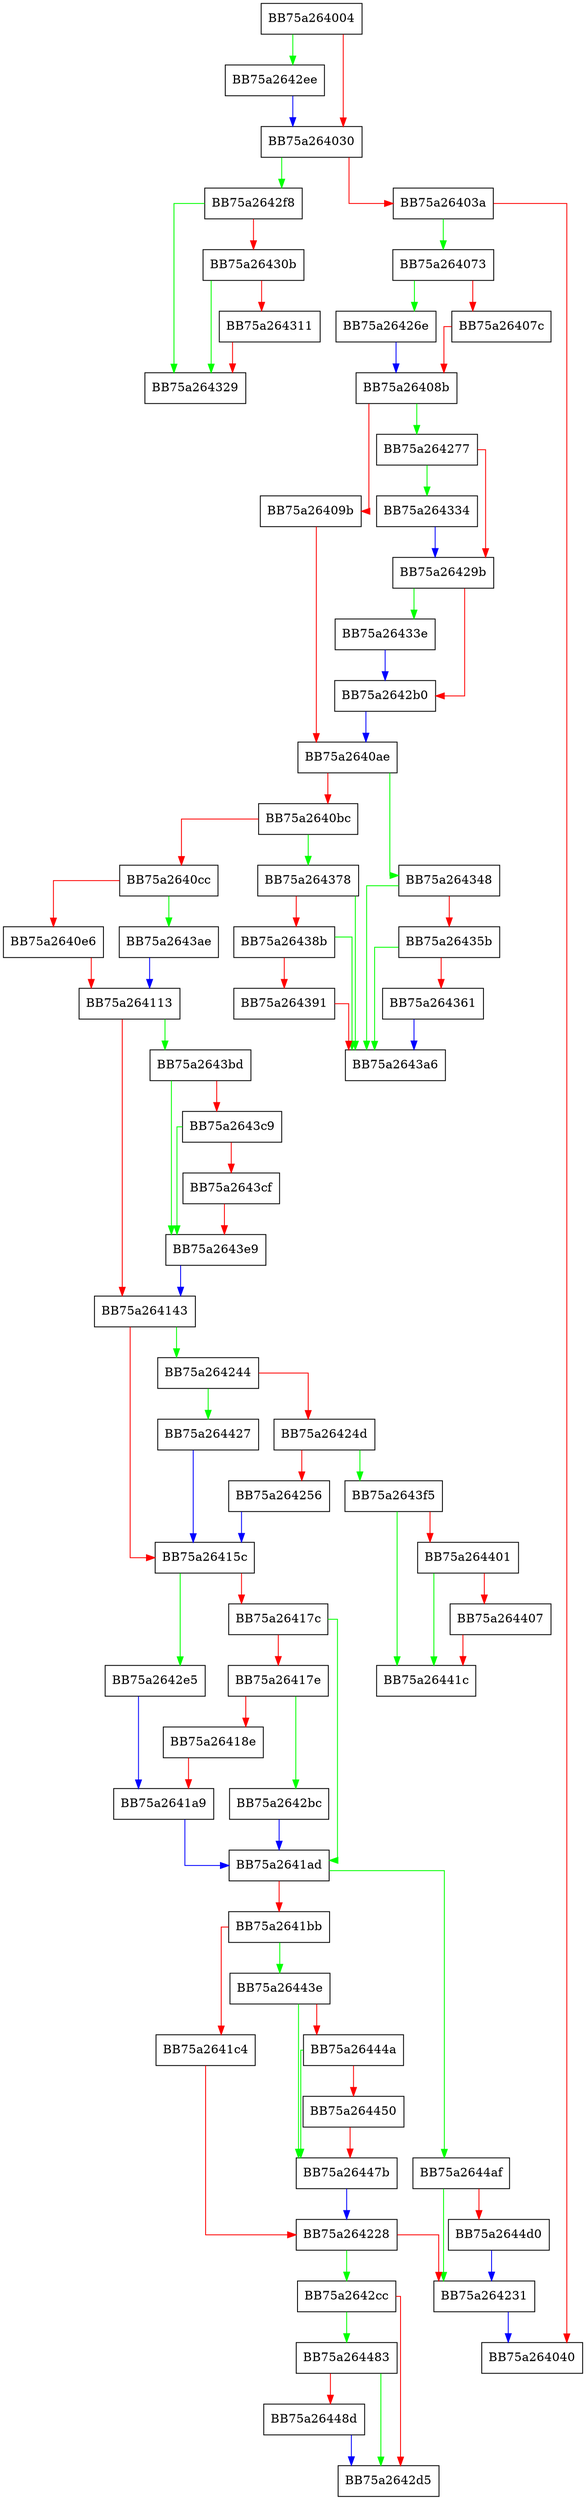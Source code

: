 digraph GetBlock {
  node [shape="box"];
  graph [splines=ortho];
  BB75a264004 -> BB75a2642ee [color="green"];
  BB75a264004 -> BB75a264030 [color="red"];
  BB75a264030 -> BB75a2642f8 [color="green"];
  BB75a264030 -> BB75a26403a [color="red"];
  BB75a26403a -> BB75a264073 [color="green"];
  BB75a26403a -> BB75a264040 [color="red"];
  BB75a264073 -> BB75a26426e [color="green"];
  BB75a264073 -> BB75a26407c [color="red"];
  BB75a26407c -> BB75a26408b [color="red"];
  BB75a26408b -> BB75a264277 [color="green"];
  BB75a26408b -> BB75a26409b [color="red"];
  BB75a26409b -> BB75a2640ae [color="red"];
  BB75a2640ae -> BB75a264348 [color="green"];
  BB75a2640ae -> BB75a2640bc [color="red"];
  BB75a2640bc -> BB75a264378 [color="green"];
  BB75a2640bc -> BB75a2640cc [color="red"];
  BB75a2640cc -> BB75a2643ae [color="green"];
  BB75a2640cc -> BB75a2640e6 [color="red"];
  BB75a2640e6 -> BB75a264113 [color="red"];
  BB75a264113 -> BB75a2643bd [color="green"];
  BB75a264113 -> BB75a264143 [color="red"];
  BB75a264143 -> BB75a264244 [color="green"];
  BB75a264143 -> BB75a26415c [color="red"];
  BB75a26415c -> BB75a2642e5 [color="green"];
  BB75a26415c -> BB75a26417c [color="red"];
  BB75a26417c -> BB75a2641ad [color="green"];
  BB75a26417c -> BB75a26417e [color="red"];
  BB75a26417e -> BB75a2642bc [color="green"];
  BB75a26417e -> BB75a26418e [color="red"];
  BB75a26418e -> BB75a2641a9 [color="red"];
  BB75a2641a9 -> BB75a2641ad [color="blue"];
  BB75a2641ad -> BB75a2644af [color="green"];
  BB75a2641ad -> BB75a2641bb [color="red"];
  BB75a2641bb -> BB75a26443e [color="green"];
  BB75a2641bb -> BB75a2641c4 [color="red"];
  BB75a2641c4 -> BB75a264228 [color="red"];
  BB75a264228 -> BB75a2642cc [color="green"];
  BB75a264228 -> BB75a264231 [color="red"];
  BB75a264231 -> BB75a264040 [color="blue"];
  BB75a264244 -> BB75a264427 [color="green"];
  BB75a264244 -> BB75a26424d [color="red"];
  BB75a26424d -> BB75a2643f5 [color="green"];
  BB75a26424d -> BB75a264256 [color="red"];
  BB75a264256 -> BB75a26415c [color="blue"];
  BB75a26426e -> BB75a26408b [color="blue"];
  BB75a264277 -> BB75a264334 [color="green"];
  BB75a264277 -> BB75a26429b [color="red"];
  BB75a26429b -> BB75a26433e [color="green"];
  BB75a26429b -> BB75a2642b0 [color="red"];
  BB75a2642b0 -> BB75a2640ae [color="blue"];
  BB75a2642bc -> BB75a2641ad [color="blue"];
  BB75a2642cc -> BB75a264483 [color="green"];
  BB75a2642cc -> BB75a2642d5 [color="red"];
  BB75a2642e5 -> BB75a2641a9 [color="blue"];
  BB75a2642ee -> BB75a264030 [color="blue"];
  BB75a2642f8 -> BB75a264329 [color="green"];
  BB75a2642f8 -> BB75a26430b [color="red"];
  BB75a26430b -> BB75a264329 [color="green"];
  BB75a26430b -> BB75a264311 [color="red"];
  BB75a264311 -> BB75a264329 [color="red"];
  BB75a264334 -> BB75a26429b [color="blue"];
  BB75a26433e -> BB75a2642b0 [color="blue"];
  BB75a264348 -> BB75a2643a6 [color="green"];
  BB75a264348 -> BB75a26435b [color="red"];
  BB75a26435b -> BB75a2643a6 [color="green"];
  BB75a26435b -> BB75a264361 [color="red"];
  BB75a264361 -> BB75a2643a6 [color="blue"];
  BB75a264378 -> BB75a2643a6 [color="green"];
  BB75a264378 -> BB75a26438b [color="red"];
  BB75a26438b -> BB75a2643a6 [color="green"];
  BB75a26438b -> BB75a264391 [color="red"];
  BB75a264391 -> BB75a2643a6 [color="red"];
  BB75a2643ae -> BB75a264113 [color="blue"];
  BB75a2643bd -> BB75a2643e9 [color="green"];
  BB75a2643bd -> BB75a2643c9 [color="red"];
  BB75a2643c9 -> BB75a2643e9 [color="green"];
  BB75a2643c9 -> BB75a2643cf [color="red"];
  BB75a2643cf -> BB75a2643e9 [color="red"];
  BB75a2643e9 -> BB75a264143 [color="blue"];
  BB75a2643f5 -> BB75a26441c [color="green"];
  BB75a2643f5 -> BB75a264401 [color="red"];
  BB75a264401 -> BB75a26441c [color="green"];
  BB75a264401 -> BB75a264407 [color="red"];
  BB75a264407 -> BB75a26441c [color="red"];
  BB75a264427 -> BB75a26415c [color="blue"];
  BB75a26443e -> BB75a26447b [color="green"];
  BB75a26443e -> BB75a26444a [color="red"];
  BB75a26444a -> BB75a26447b [color="green"];
  BB75a26444a -> BB75a264450 [color="red"];
  BB75a264450 -> BB75a26447b [color="red"];
  BB75a26447b -> BB75a264228 [color="blue"];
  BB75a264483 -> BB75a2642d5 [color="green"];
  BB75a264483 -> BB75a26448d [color="red"];
  BB75a26448d -> BB75a2642d5 [color="blue"];
  BB75a2644af -> BB75a264231 [color="green"];
  BB75a2644af -> BB75a2644d0 [color="red"];
  BB75a2644d0 -> BB75a264231 [color="blue"];
}